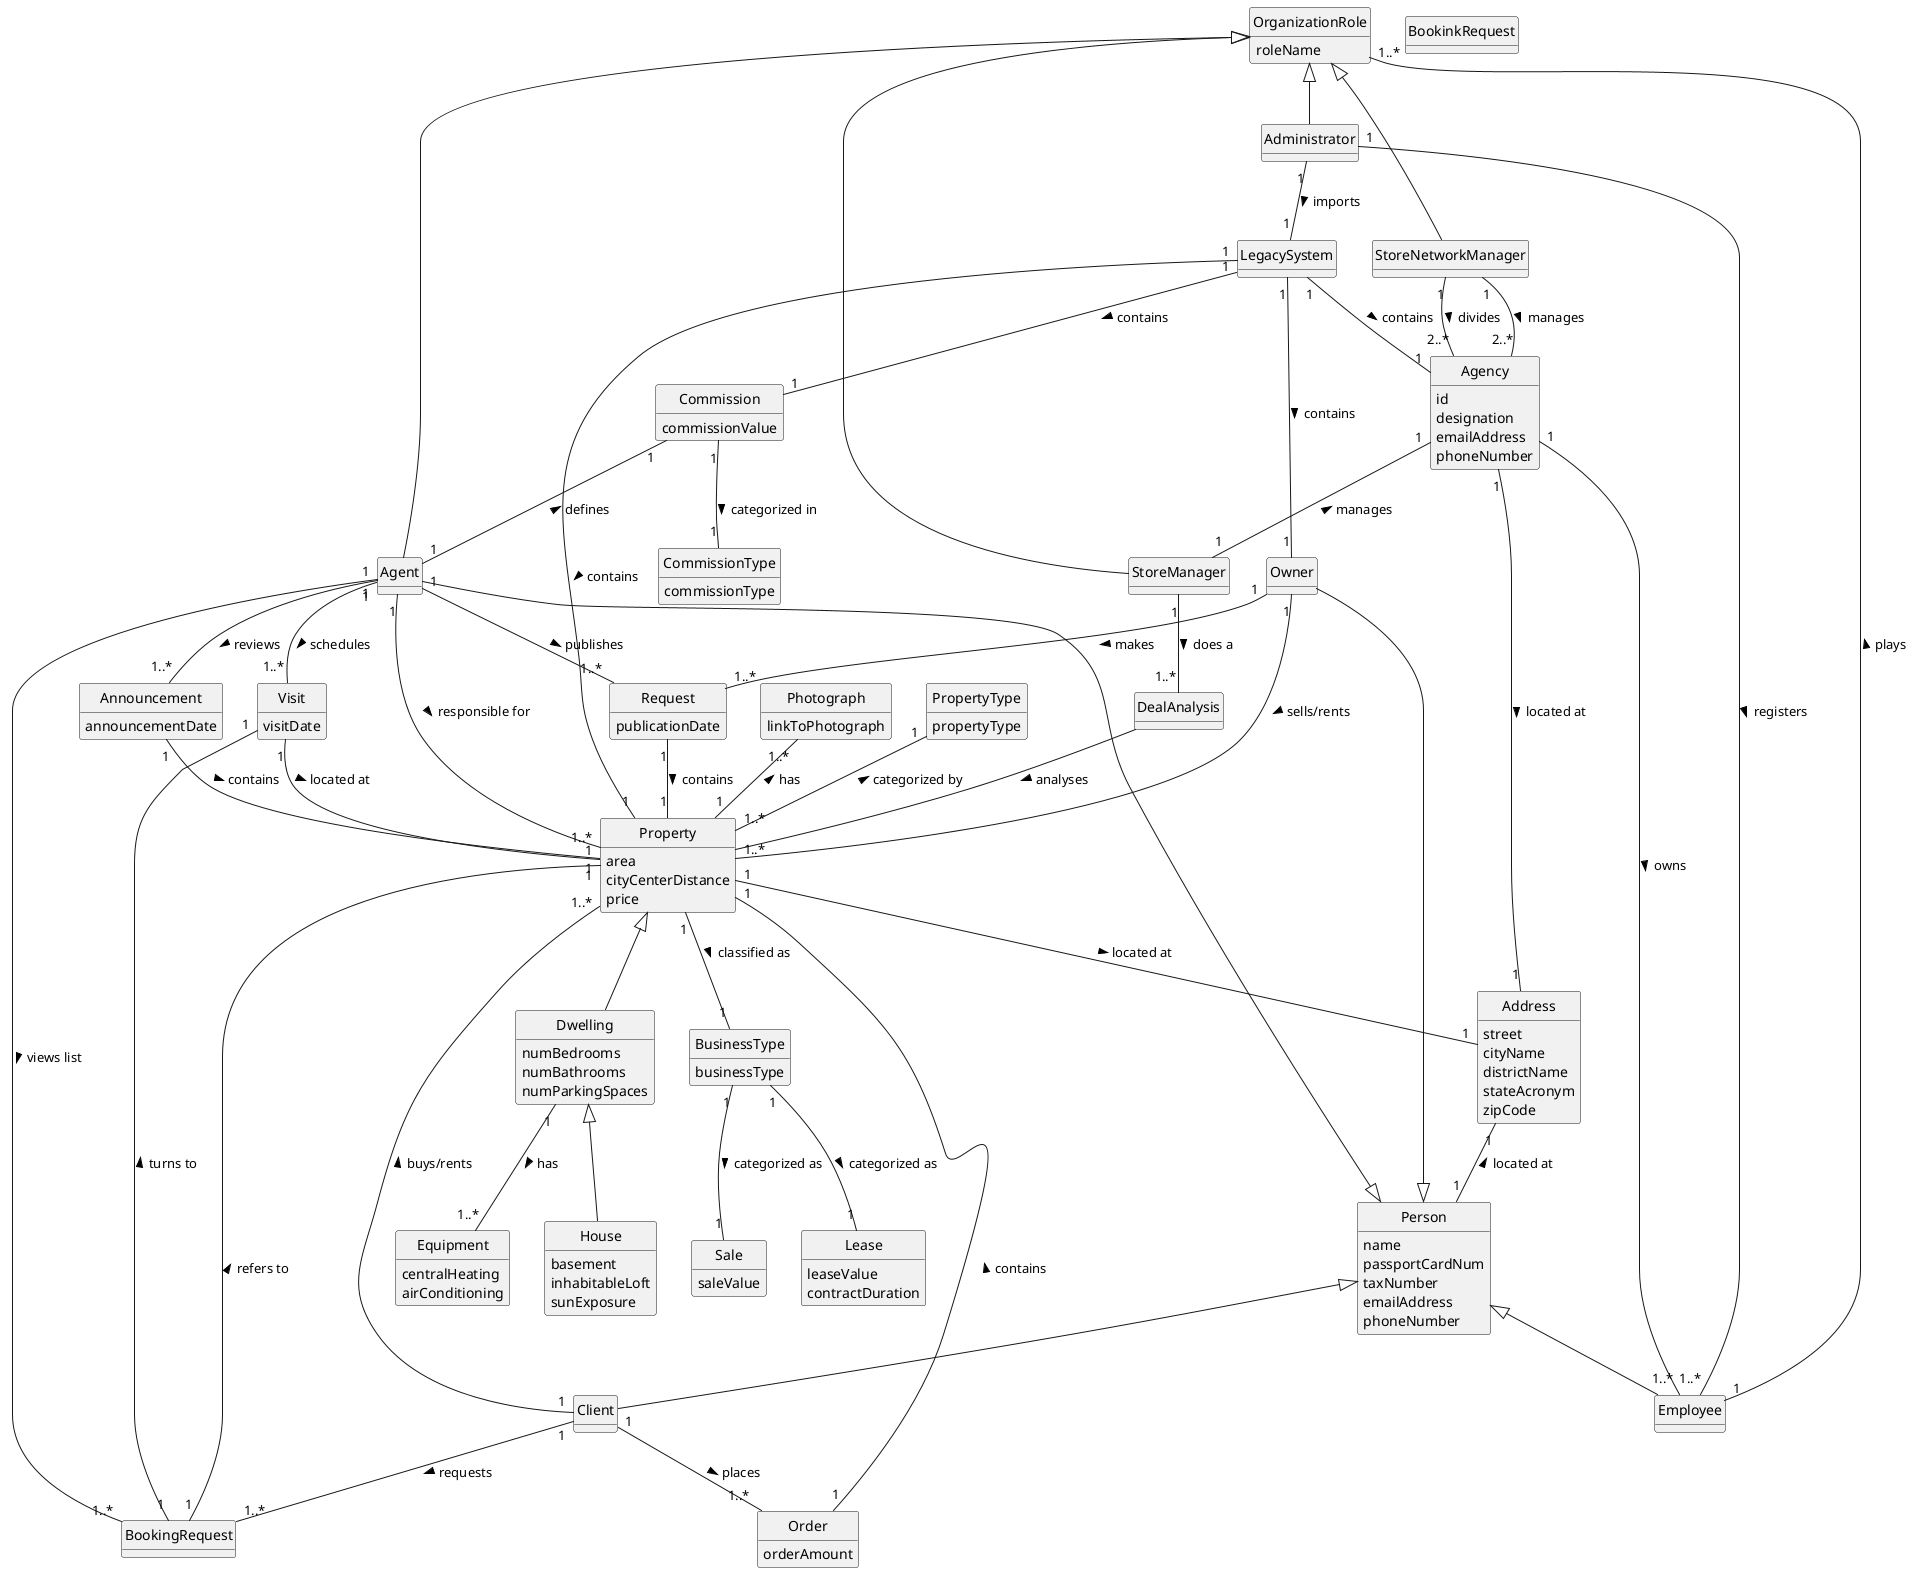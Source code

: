 @startuml
skinparam monochrome true
skinparam packageStyle rectangle
skinparam shadowing false
'skinparam linetype ortho
'left to right direction
skinparam classAttributeIconSize 0
hide circle
hide methods

'title Domain Model

'class Platform {
'  -description
'}

class Agency{
    id
    designation
    emailAddress
    phoneNumber
}

class Administrator

class Agent

class Commission{
    commissionValue
}

class CommissionType {
 commissionType
}

class BookinkRequest {


}

class StoreManager

class StoreNetworkManager

class Client

class Person{
        name
        passportCardNum
        taxNumber
        emailAddress
        phoneNumber
}

class Owner

class House{
    basement
    inhabitableLoft
    sunExposure
}



class Dwelling{
    numBedrooms
    numBathrooms
    numParkingSpaces
}



class Equipment{
    centralHeating
    airConditioning
}

class Property{
    area
    cityCenterDistance
    price
}

class Photograph{
    linkToPhotograph
}

class Employee{

}

class OrganizationRole{
    roleName
}

class Request{
    publicationDate
}

class Announcement{
    announcementDate
}

class Visit{
    visitDate
}

class Address{
    street
    cityName
    districtName
    stateAcronym
    zipCode
}

class PropertyType{
    propertyType
}

class BusinessType{
    businessType
}

class Lease{
    leaseValue
    contractDuration
}

class Sale{
    saleValue
}

class Order{
    orderAmount
}

class LegacySystem

class DealAnalysis{
}

Address "1" -- "1" Person : located at <
Address "1" -- "1" Agency : located at <
Agent "1" -- "1..*" Property : responsible for >
Agency "1" -- "1" StoreManager : manages <
Agency "1" -- "1..*" Employee : owns >

Announcement "1" -- "1" Property : contains >

OrganizationRole <|-- Administrator
OrganizationRole <|-- Agent
OrganizationRole <|-- StoreManager
OrganizationRole <|-- StoreNetworkManager

OrganizationRole "1..*" -- "1" Employee : plays <

Administrator "1" -- "1..*" Employee : registers >
Administrator "1" -- "1" LegacySystem : imports >

LegacySystem "1" -- "1" Property : contains >
LegacySystem "1" -- "1" Owner : contains >
LegacySystem "1" -- "1" Agency : contains >
LegacySystem "1" -- "1" Commission : contains >

Client "1" -- "1..*" Property : buys/rents >
Client "1" -- "1..*" Order : places >

Order "1" -- "1" Property : contains >

Owner "1" -- "1..*" Request : makes >

Request "1" -- "1" Property : contains >

Property "1" -- "1" Address : located at >
Property <|-- Dwelling

Photograph "1..*" -- "1" "Property" : has <

Dwelling "1" -- "1..*" Equipment : has >
Dwelling <|-- House

StoreManager "1" -- "1..*" DealAnalysis : does a >
DealAnalysis -- Property : analyses >

Agent "1" -- "1..*" Announcement : reviews >
Agent "1" -- "1..*" Request : publishes >
Agent "1" -- "1..*" Visit : schedules >
Agent --|> Person

Commission "1" -- "1" Agent : defines <
Commission "1" -- "1" CommissionType : categorized in >

Visit "1" -- "1" Property : located at >

PropertyType "1" -- "1..*" Property : categorized by <

StoreNetworkManager "1" -- "2..*" Agency : manages >
StoreNetworkManager "1" -- "2..*" Agency : divides >

Owner "1" -- "1..*" Property: sells/rents >
Owner --|> Person

Person <|-- Client
Person <|-- Employee

Property "1" -- "1" BusinessType : classified as >

BusinessType "1" -- "1" Lease : categorized as >
BusinessType "1" -- "1" Sale : categorized as >


Client "1" -- "1..*" BookingRequest : requests >
Agent "1" -- "1..*" BookingRequest : views list >
Visit "1" -- "1" BookingRequest : turns to <
BookingRequest "1" -- "1" Property : refers to >

@enduml